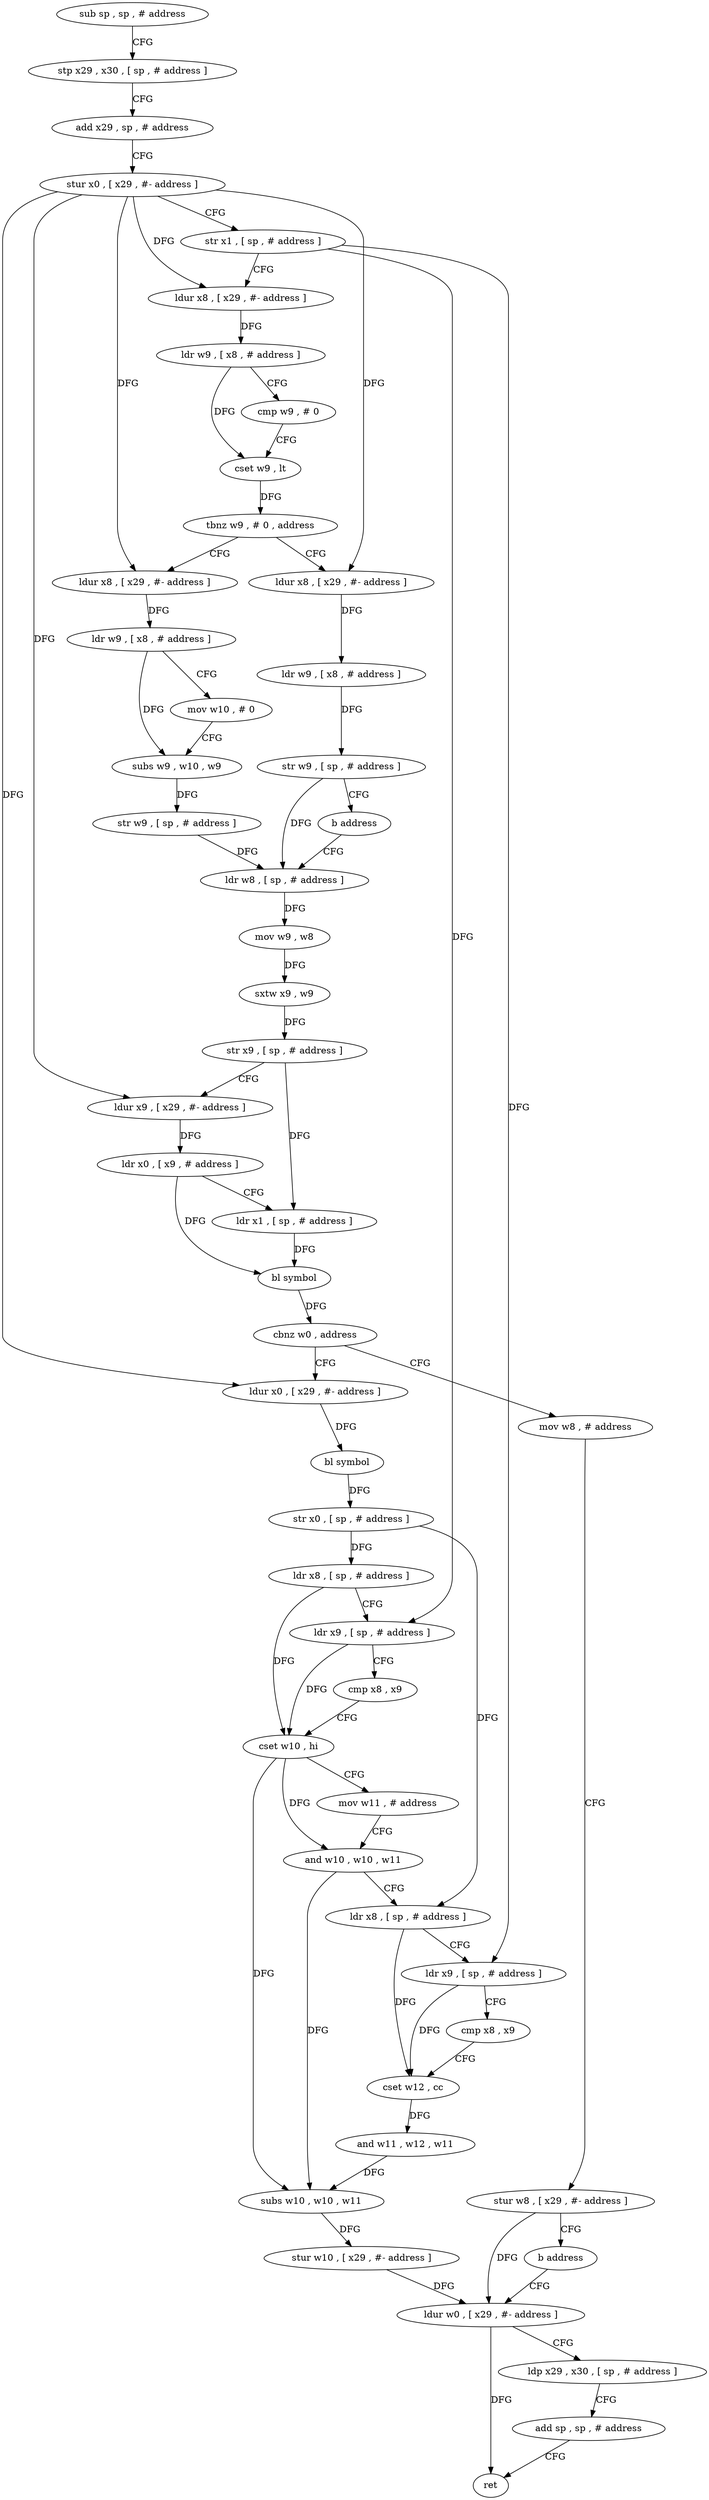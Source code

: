 digraph "func" {
"4245528" [label = "sub sp , sp , # address" ]
"4245532" [label = "stp x29 , x30 , [ sp , # address ]" ]
"4245536" [label = "add x29 , sp , # address" ]
"4245540" [label = "stur x0 , [ x29 , #- address ]" ]
"4245544" [label = "str x1 , [ sp , # address ]" ]
"4245548" [label = "ldur x8 , [ x29 , #- address ]" ]
"4245552" [label = "ldr w9 , [ x8 , # address ]" ]
"4245556" [label = "cmp w9 , # 0" ]
"4245560" [label = "cset w9 , lt" ]
"4245564" [label = "tbnz w9 , # 0 , address" ]
"4245584" [label = "ldur x8 , [ x29 , #- address ]" ]
"4245568" [label = "ldur x8 , [ x29 , #- address ]" ]
"4245588" [label = "ldr w9 , [ x8 , # address ]" ]
"4245592" [label = "mov w10 , # 0" ]
"4245596" [label = "subs w9 , w10 , w9" ]
"4245600" [label = "str w9 , [ sp , # address ]" ]
"4245604" [label = "ldr w8 , [ sp , # address ]" ]
"4245572" [label = "ldr w9 , [ x8 , # address ]" ]
"4245576" [label = "str w9 , [ sp , # address ]" ]
"4245580" [label = "b address" ]
"4245652" [label = "ldur x0 , [ x29 , #- address ]" ]
"4245656" [label = "bl symbol" ]
"4245660" [label = "str x0 , [ sp , # address ]" ]
"4245664" [label = "ldr x8 , [ sp , # address ]" ]
"4245668" [label = "ldr x9 , [ sp , # address ]" ]
"4245672" [label = "cmp x8 , x9" ]
"4245676" [label = "cset w10 , hi" ]
"4245680" [label = "mov w11 , # address" ]
"4245684" [label = "and w10 , w10 , w11" ]
"4245688" [label = "ldr x8 , [ sp , # address ]" ]
"4245692" [label = "ldr x9 , [ sp , # address ]" ]
"4245696" [label = "cmp x8 , x9" ]
"4245700" [label = "cset w12 , cc" ]
"4245704" [label = "and w11 , w12 , w11" ]
"4245708" [label = "subs w10 , w10 , w11" ]
"4245712" [label = "stur w10 , [ x29 , #- address ]" ]
"4245716" [label = "ldur w0 , [ x29 , #- address ]" ]
"4245640" [label = "mov w8 , # address" ]
"4245644" [label = "stur w8 , [ x29 , #- address ]" ]
"4245648" [label = "b address" ]
"4245608" [label = "mov w9 , w8" ]
"4245612" [label = "sxtw x9 , w9" ]
"4245616" [label = "str x9 , [ sp , # address ]" ]
"4245620" [label = "ldur x9 , [ x29 , #- address ]" ]
"4245624" [label = "ldr x0 , [ x9 , # address ]" ]
"4245628" [label = "ldr x1 , [ sp , # address ]" ]
"4245632" [label = "bl symbol" ]
"4245636" [label = "cbnz w0 , address" ]
"4245720" [label = "ldp x29 , x30 , [ sp , # address ]" ]
"4245724" [label = "add sp , sp , # address" ]
"4245728" [label = "ret" ]
"4245528" -> "4245532" [ label = "CFG" ]
"4245532" -> "4245536" [ label = "CFG" ]
"4245536" -> "4245540" [ label = "CFG" ]
"4245540" -> "4245544" [ label = "CFG" ]
"4245540" -> "4245548" [ label = "DFG" ]
"4245540" -> "4245584" [ label = "DFG" ]
"4245540" -> "4245568" [ label = "DFG" ]
"4245540" -> "4245620" [ label = "DFG" ]
"4245540" -> "4245652" [ label = "DFG" ]
"4245544" -> "4245548" [ label = "CFG" ]
"4245544" -> "4245668" [ label = "DFG" ]
"4245544" -> "4245692" [ label = "DFG" ]
"4245548" -> "4245552" [ label = "DFG" ]
"4245552" -> "4245556" [ label = "CFG" ]
"4245552" -> "4245560" [ label = "DFG" ]
"4245556" -> "4245560" [ label = "CFG" ]
"4245560" -> "4245564" [ label = "DFG" ]
"4245564" -> "4245584" [ label = "CFG" ]
"4245564" -> "4245568" [ label = "CFG" ]
"4245584" -> "4245588" [ label = "DFG" ]
"4245568" -> "4245572" [ label = "DFG" ]
"4245588" -> "4245592" [ label = "CFG" ]
"4245588" -> "4245596" [ label = "DFG" ]
"4245592" -> "4245596" [ label = "CFG" ]
"4245596" -> "4245600" [ label = "DFG" ]
"4245600" -> "4245604" [ label = "DFG" ]
"4245604" -> "4245608" [ label = "DFG" ]
"4245572" -> "4245576" [ label = "DFG" ]
"4245576" -> "4245580" [ label = "CFG" ]
"4245576" -> "4245604" [ label = "DFG" ]
"4245580" -> "4245604" [ label = "CFG" ]
"4245652" -> "4245656" [ label = "DFG" ]
"4245656" -> "4245660" [ label = "DFG" ]
"4245660" -> "4245664" [ label = "DFG" ]
"4245660" -> "4245688" [ label = "DFG" ]
"4245664" -> "4245668" [ label = "CFG" ]
"4245664" -> "4245676" [ label = "DFG" ]
"4245668" -> "4245672" [ label = "CFG" ]
"4245668" -> "4245676" [ label = "DFG" ]
"4245672" -> "4245676" [ label = "CFG" ]
"4245676" -> "4245680" [ label = "CFG" ]
"4245676" -> "4245684" [ label = "DFG" ]
"4245676" -> "4245708" [ label = "DFG" ]
"4245680" -> "4245684" [ label = "CFG" ]
"4245684" -> "4245688" [ label = "CFG" ]
"4245684" -> "4245708" [ label = "DFG" ]
"4245688" -> "4245692" [ label = "CFG" ]
"4245688" -> "4245700" [ label = "DFG" ]
"4245692" -> "4245696" [ label = "CFG" ]
"4245692" -> "4245700" [ label = "DFG" ]
"4245696" -> "4245700" [ label = "CFG" ]
"4245700" -> "4245704" [ label = "DFG" ]
"4245704" -> "4245708" [ label = "DFG" ]
"4245708" -> "4245712" [ label = "DFG" ]
"4245712" -> "4245716" [ label = "DFG" ]
"4245716" -> "4245720" [ label = "CFG" ]
"4245716" -> "4245728" [ label = "DFG" ]
"4245640" -> "4245644" [ label = "CFG" ]
"4245644" -> "4245648" [ label = "CFG" ]
"4245644" -> "4245716" [ label = "DFG" ]
"4245648" -> "4245716" [ label = "CFG" ]
"4245608" -> "4245612" [ label = "DFG" ]
"4245612" -> "4245616" [ label = "DFG" ]
"4245616" -> "4245620" [ label = "CFG" ]
"4245616" -> "4245628" [ label = "DFG" ]
"4245620" -> "4245624" [ label = "DFG" ]
"4245624" -> "4245628" [ label = "CFG" ]
"4245624" -> "4245632" [ label = "DFG" ]
"4245628" -> "4245632" [ label = "DFG" ]
"4245632" -> "4245636" [ label = "DFG" ]
"4245636" -> "4245652" [ label = "CFG" ]
"4245636" -> "4245640" [ label = "CFG" ]
"4245720" -> "4245724" [ label = "CFG" ]
"4245724" -> "4245728" [ label = "CFG" ]
}
